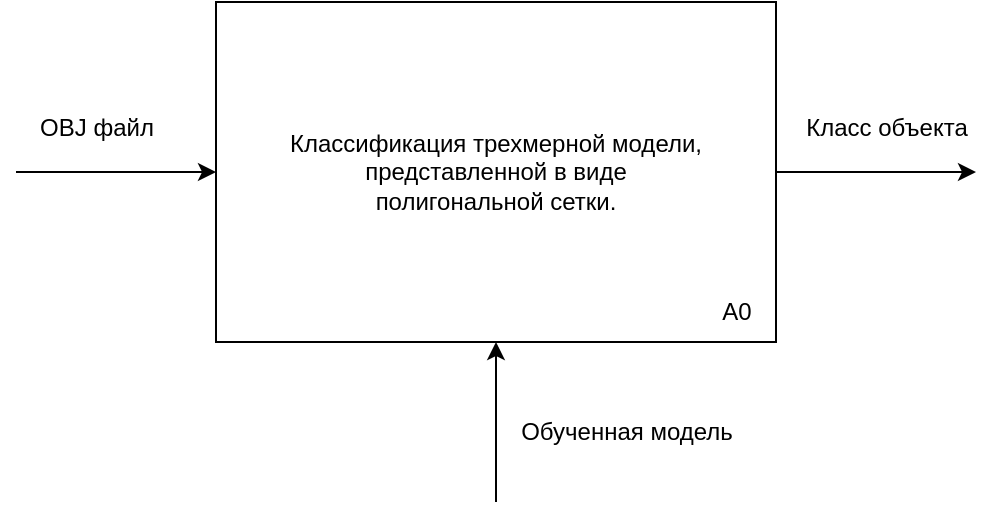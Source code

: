 <mxfile version="21.7.5" type="device" pages="3">
  <diagram name="Страница — 1" id="Hals5FJ12j33vWoD_jap">
    <mxGraphModel dx="1050" dy="647" grid="1" gridSize="10" guides="1" tooltips="1" connect="1" arrows="1" fold="1" page="1" pageScale="1" pageWidth="827" pageHeight="1169" math="0" shadow="0">
      <root>
        <mxCell id="0" />
        <mxCell id="1" parent="0" />
        <mxCell id="7jRv53hYDg9fECHBOoR7-1" style="edgeStyle=orthogonalEdgeStyle;rounded=0;orthogonalLoop=1;jettySize=auto;html=1;exitX=0.5;exitY=1;exitDx=0;exitDy=0;startArrow=classic;startFill=1;endArrow=none;endFill=0;" parent="1" source="7jRv53hYDg9fECHBOoR7-4" edge="1">
          <mxGeometry relative="1" as="geometry">
            <mxPoint x="370" y="430" as="targetPoint" />
          </mxGeometry>
        </mxCell>
        <mxCell id="7jRv53hYDg9fECHBOoR7-2" style="edgeStyle=orthogonalEdgeStyle;rounded=0;orthogonalLoop=1;jettySize=auto;html=1;exitX=0;exitY=0.5;exitDx=0;exitDy=0;endArrow=none;endFill=0;startArrow=classic;startFill=1;" parent="1" source="7jRv53hYDg9fECHBOoR7-4" edge="1">
          <mxGeometry relative="1" as="geometry">
            <mxPoint x="130" y="265" as="targetPoint" />
          </mxGeometry>
        </mxCell>
        <mxCell id="7jRv53hYDg9fECHBOoR7-3" style="edgeStyle=orthogonalEdgeStyle;rounded=0;orthogonalLoop=1;jettySize=auto;html=1;exitX=1;exitY=0.5;exitDx=0;exitDy=0;" parent="1" source="7jRv53hYDg9fECHBOoR7-4" edge="1">
          <mxGeometry relative="1" as="geometry">
            <mxPoint x="610" y="265" as="targetPoint" />
          </mxGeometry>
        </mxCell>
        <mxCell id="7jRv53hYDg9fECHBOoR7-4" value="Классификация трехмерной модели,&lt;br&gt;представленной в виде &lt;br&gt;полигональной сетки." style="rounded=0;whiteSpace=wrap;html=1;" parent="1" vertex="1">
          <mxGeometry x="230" y="180" width="280" height="170" as="geometry" />
        </mxCell>
        <mxCell id="7jRv53hYDg9fECHBOoR7-5" value="A0" style="text;html=1;align=center;verticalAlign=middle;resizable=0;points=[];autosize=1;strokeColor=none;fillColor=none;" parent="1" vertex="1">
          <mxGeometry x="470" y="320" width="40" height="30" as="geometry" />
        </mxCell>
        <mxCell id="7jRv53hYDg9fECHBOoR7-6" value="OBJ файл" style="text;html=1;align=center;verticalAlign=middle;resizable=0;points=[];autosize=1;strokeColor=none;fillColor=none;" parent="1" vertex="1">
          <mxGeometry x="130" y="228" width="80" height="30" as="geometry" />
        </mxCell>
        <mxCell id="7jRv53hYDg9fECHBOoR7-7" value="Обученная модель" style="text;html=1;align=center;verticalAlign=middle;resizable=0;points=[];autosize=1;strokeColor=none;fillColor=none;" parent="1" vertex="1">
          <mxGeometry x="370" y="380" width="130" height="30" as="geometry" />
        </mxCell>
        <mxCell id="7jRv53hYDg9fECHBOoR7-8" value="Класс объекта" style="text;html=1;align=center;verticalAlign=middle;resizable=0;points=[];autosize=1;strokeColor=none;fillColor=none;" parent="1" vertex="1">
          <mxGeometry x="510" y="228" width="110" height="30" as="geometry" />
        </mxCell>
      </root>
    </mxGraphModel>
  </diagram>
  <diagram id="gYqiilhVe3QIKQbodOkE" name="Страница — 2">
    <mxGraphModel dx="1050" dy="647" grid="1" gridSize="10" guides="1" tooltips="1" connect="1" arrows="1" fold="1" page="1" pageScale="1" pageWidth="827" pageHeight="1169" math="0" shadow="0">
      <root>
        <mxCell id="0" />
        <mxCell id="1" parent="0" />
        <mxCell id="eY4xDgk-kSZBbNlR1EK9-2" style="edgeStyle=orthogonalEdgeStyle;rounded=0;orthogonalLoop=1;jettySize=auto;html=1;exitX=0.5;exitY=1;exitDx=0;exitDy=0;" edge="1" parent="1" target="eY4xDgk-kSZBbNlR1EK9-3">
          <mxGeometry relative="1" as="geometry">
            <mxPoint x="150" y="290" as="targetPoint" />
            <mxPoint x="150" y="200" as="sourcePoint" />
          </mxGeometry>
        </mxCell>
        <mxCell id="eY4xDgk-kSZBbNlR1EK9-5" style="edgeStyle=orthogonalEdgeStyle;rounded=0;orthogonalLoop=1;jettySize=auto;html=1;exitX=0.5;exitY=1;exitDx=0;exitDy=0;entryX=0.5;entryY=0;entryDx=0;entryDy=0;" edge="1" parent="1" source="eY4xDgk-kSZBbNlR1EK9-3" target="eY4xDgk-kSZBbNlR1EK9-4">
          <mxGeometry relative="1" as="geometry" />
        </mxCell>
        <mxCell id="eY4xDgk-kSZBbNlR1EK9-3" value="Инициализация сокета" style="rounded=0;whiteSpace=wrap;html=1;" vertex="1" parent="1">
          <mxGeometry x="80" y="250" width="140" height="60" as="geometry" />
        </mxCell>
        <mxCell id="eY4xDgk-kSZBbNlR1EK9-7" style="edgeStyle=orthogonalEdgeStyle;rounded=0;orthogonalLoop=1;jettySize=auto;html=1;exitX=0.5;exitY=1;exitDx=0;exitDy=0;entryX=0.5;entryY=0;entryDx=0;entryDy=0;" edge="1" parent="1" source="eY4xDgk-kSZBbNlR1EK9-4" target="eY4xDgk-kSZBbNlR1EK9-6">
          <mxGeometry relative="1" as="geometry" />
        </mxCell>
        <mxCell id="eY4xDgk-kSZBbNlR1EK9-4" value="Создание дочерних процессов" style="rounded=0;whiteSpace=wrap;html=1;" vertex="1" parent="1">
          <mxGeometry x="80" y="350" width="140" height="60" as="geometry" />
        </mxCell>
        <mxCell id="eY4xDgk-kSZBbNlR1EK9-6" value="А" style="ellipse;whiteSpace=wrap;html=1;aspect=fixed;" vertex="1" parent="1">
          <mxGeometry x="120" y="450" width="60" height="60" as="geometry" />
        </mxCell>
        <mxCell id="eY4xDgk-kSZBbNlR1EK9-10" value="Начало работы" style="ellipse;whiteSpace=wrap;html=1;" vertex="1" parent="1">
          <mxGeometry x="82.5" y="150" width="135" height="50" as="geometry" />
        </mxCell>
        <mxCell id="eY4xDgk-kSZBbNlR1EK9-19" style="edgeStyle=orthogonalEdgeStyle;rounded=0;orthogonalLoop=1;jettySize=auto;html=1;exitX=0.5;exitY=1;exitDx=0;exitDy=0;" edge="1" parent="1" source="eY4xDgk-kSZBbNlR1EK9-11" target="eY4xDgk-kSZBbNlR1EK9-12">
          <mxGeometry relative="1" as="geometry" />
        </mxCell>
        <mxCell id="eY4xDgk-kSZBbNlR1EK9-11" value="А" style="ellipse;whiteSpace=wrap;html=1;aspect=fixed;" vertex="1" parent="1">
          <mxGeometry x="350" y="30" width="60" height="60" as="geometry" />
        </mxCell>
        <mxCell id="eY4xDgk-kSZBbNlR1EK9-20" style="edgeStyle=orthogonalEdgeStyle;rounded=0;orthogonalLoop=1;jettySize=auto;html=1;exitX=0.5;exitY=1;exitDx=0;exitDy=0;" edge="1" parent="1" source="eY4xDgk-kSZBbNlR1EK9-12" target="eY4xDgk-kSZBbNlR1EK9-13">
          <mxGeometry relative="1" as="geometry" />
        </mxCell>
        <mxCell id="eY4xDgk-kSZBbNlR1EK9-12" value="Бесконечный мониторинг состояния дочерних процессов" style="shape=loopLimit;whiteSpace=wrap;html=1;" vertex="1" parent="1">
          <mxGeometry x="310" y="110" width="140" height="60" as="geometry" />
        </mxCell>
        <mxCell id="eY4xDgk-kSZBbNlR1EK9-21" style="edgeStyle=orthogonalEdgeStyle;rounded=0;orthogonalLoop=1;jettySize=auto;html=1;exitX=0.5;exitY=1;exitDx=0;exitDy=0;entryX=0.5;entryY=0;entryDx=0;entryDy=0;" edge="1" parent="1" source="eY4xDgk-kSZBbNlR1EK9-13" target="eY4xDgk-kSZBbNlR1EK9-14">
          <mxGeometry relative="1" as="geometry" />
        </mxCell>
        <mxCell id="eY4xDgk-kSZBbNlR1EK9-29" style="edgeStyle=orthogonalEdgeStyle;rounded=0;orthogonalLoop=1;jettySize=auto;html=1;exitX=1;exitY=0.5;exitDx=0;exitDy=0;" edge="1" parent="1" source="eY4xDgk-kSZBbNlR1EK9-13">
          <mxGeometry relative="1" as="geometry">
            <mxPoint x="380" y="610" as="targetPoint" />
            <Array as="points">
              <mxPoint x="480" y="238" />
              <mxPoint x="480" y="610" />
            </Array>
          </mxGeometry>
        </mxCell>
        <mxCell id="eY4xDgk-kSZBbNlR1EK9-13" value="Получен сигнал завершения?" style="rhombus;whiteSpace=wrap;html=1;" vertex="1" parent="1">
          <mxGeometry x="300" y="208" width="160" height="60" as="geometry" />
        </mxCell>
        <mxCell id="eY4xDgk-kSZBbNlR1EK9-22" style="edgeStyle=orthogonalEdgeStyle;rounded=0;orthogonalLoop=1;jettySize=auto;html=1;exitX=0.5;exitY=1;exitDx=0;exitDy=0;entryX=0.5;entryY=0;entryDx=0;entryDy=0;" edge="1" parent="1" source="eY4xDgk-kSZBbNlR1EK9-14" target="eY4xDgk-kSZBbNlR1EK9-17">
          <mxGeometry relative="1" as="geometry" />
        </mxCell>
        <mxCell id="eY4xDgk-kSZBbNlR1EK9-14" value="Получение информации о завершенных дочерних процессах" style="rounded=0;whiteSpace=wrap;html=1;" vertex="1" parent="1">
          <mxGeometry x="308.75" y="290" width="142.5" height="60" as="geometry" />
        </mxCell>
        <mxCell id="eY4xDgk-kSZBbNlR1EK9-26" style="edgeStyle=orthogonalEdgeStyle;rounded=0;orthogonalLoop=1;jettySize=auto;html=1;exitX=0.5;exitY=1;exitDx=0;exitDy=0;entryX=0.5;entryY=1;entryDx=0;entryDy=0;" edge="1" parent="1" source="eY4xDgk-kSZBbNlR1EK9-15" target="eY4xDgk-kSZBbNlR1EK9-24">
          <mxGeometry relative="1" as="geometry" />
        </mxCell>
        <mxCell id="eY4xDgk-kSZBbNlR1EK9-15" value="Создание нового дочернего процесса" style="rounded=0;whiteSpace=wrap;html=1;" vertex="1" parent="1">
          <mxGeometry x="312.5" y="450" width="135" height="60" as="geometry" />
        </mxCell>
        <mxCell id="eY4xDgk-kSZBbNlR1EK9-23" style="edgeStyle=orthogonalEdgeStyle;rounded=0;orthogonalLoop=1;jettySize=auto;html=1;exitX=0.5;exitY=1;exitDx=0;exitDy=0;entryX=0.5;entryY=0;entryDx=0;entryDy=0;" edge="1" parent="1" source="eY4xDgk-kSZBbNlR1EK9-17" target="eY4xDgk-kSZBbNlR1EK9-15">
          <mxGeometry relative="1" as="geometry" />
        </mxCell>
        <mxCell id="eY4xDgk-kSZBbNlR1EK9-38" style="edgeStyle=orthogonalEdgeStyle;rounded=0;orthogonalLoop=1;jettySize=auto;html=1;exitX=0;exitY=0.5;exitDx=0;exitDy=0;" edge="1" parent="1" source="eY4xDgk-kSZBbNlR1EK9-17">
          <mxGeometry relative="1" as="geometry">
            <mxPoint x="380" y="190" as="targetPoint" />
            <Array as="points">
              <mxPoint x="280" y="400" />
              <mxPoint x="280" y="190" />
            </Array>
          </mxGeometry>
        </mxCell>
        <mxCell id="eY4xDgk-kSZBbNlR1EK9-17" value="Есть &lt;br&gt;завершенные &lt;br&gt;процессы?" style="rhombus;whiteSpace=wrap;html=1;" vertex="1" parent="1">
          <mxGeometry x="300" y="370" width="160" height="60" as="geometry" />
        </mxCell>
        <mxCell id="eY4xDgk-kSZBbNlR1EK9-28" style="edgeStyle=orthogonalEdgeStyle;rounded=0;orthogonalLoop=1;jettySize=auto;html=1;exitX=0.5;exitY=0;exitDx=0;exitDy=0;entryX=0.5;entryY=0;entryDx=0;entryDy=0;" edge="1" parent="1" source="eY4xDgk-kSZBbNlR1EK9-24" target="eY4xDgk-kSZBbNlR1EK9-27">
          <mxGeometry relative="1" as="geometry" />
        </mxCell>
        <mxCell id="eY4xDgk-kSZBbNlR1EK9-24" value="Бесконечный мониторинг состояния дочерних процессов" style="shape=loopLimit;whiteSpace=wrap;html=1;direction=west;" vertex="1" parent="1">
          <mxGeometry x="310" y="540" width="140" height="60" as="geometry" />
        </mxCell>
        <mxCell id="eY4xDgk-kSZBbNlR1EK9-27" value="B" style="ellipse;whiteSpace=wrap;html=1;aspect=fixed;" vertex="1" parent="1">
          <mxGeometry x="350" y="630" width="60" height="60" as="geometry" />
        </mxCell>
        <mxCell id="eY4xDgk-kSZBbNlR1EK9-30" value="Да" style="text;html=1;align=center;verticalAlign=middle;resizable=0;points=[];autosize=1;strokeColor=none;fillColor=none;" vertex="1" parent="1">
          <mxGeometry x="450" y="208" width="40" height="30" as="geometry" />
        </mxCell>
        <mxCell id="eY4xDgk-kSZBbNlR1EK9-31" value="Нет" style="text;html=1;align=center;verticalAlign=middle;resizable=0;points=[];autosize=1;strokeColor=none;fillColor=none;" vertex="1" parent="1">
          <mxGeometry x="300" y="365" width="40" height="30" as="geometry" />
        </mxCell>
        <mxCell id="eY4xDgk-kSZBbNlR1EK9-40" style="edgeStyle=orthogonalEdgeStyle;rounded=0;orthogonalLoop=1;jettySize=auto;html=1;exitX=0.5;exitY=1;exitDx=0;exitDy=0;" edge="1" parent="1" target="eY4xDgk-kSZBbNlR1EK9-42">
          <mxGeometry relative="1" as="geometry">
            <mxPoint x="610" y="290" as="targetPoint" />
            <mxPoint x="610" y="200" as="sourcePoint" />
          </mxGeometry>
        </mxCell>
        <mxCell id="eY4xDgk-kSZBbNlR1EK9-41" style="edgeStyle=orthogonalEdgeStyle;rounded=0;orthogonalLoop=1;jettySize=auto;html=1;exitX=0.5;exitY=1;exitDx=0;exitDy=0;entryX=0.5;entryY=0;entryDx=0;entryDy=0;" edge="1" parent="1" source="eY4xDgk-kSZBbNlR1EK9-42" target="eY4xDgk-kSZBbNlR1EK9-44">
          <mxGeometry relative="1" as="geometry" />
        </mxCell>
        <mxCell id="eY4xDgk-kSZBbNlR1EK9-42" value="Закрытие сокета" style="rounded=0;whiteSpace=wrap;html=1;" vertex="1" parent="1">
          <mxGeometry x="540" y="250" width="140" height="60" as="geometry" />
        </mxCell>
        <mxCell id="eY4xDgk-kSZBbNlR1EK9-43" style="edgeStyle=orthogonalEdgeStyle;rounded=0;orthogonalLoop=1;jettySize=auto;html=1;exitX=0.5;exitY=1;exitDx=0;exitDy=0;entryX=0.5;entryY=0;entryDx=0;entryDy=0;" edge="1" parent="1" source="eY4xDgk-kSZBbNlR1EK9-44">
          <mxGeometry relative="1" as="geometry">
            <mxPoint x="610" y="450" as="targetPoint" />
          </mxGeometry>
        </mxCell>
        <mxCell id="eY4xDgk-kSZBbNlR1EK9-44" value="Завершение дочерних процессов" style="rounded=0;whiteSpace=wrap;html=1;" vertex="1" parent="1">
          <mxGeometry x="540" y="350" width="140" height="60" as="geometry" />
        </mxCell>
        <mxCell id="eY4xDgk-kSZBbNlR1EK9-47" value="B" style="ellipse;whiteSpace=wrap;html=1;aspect=fixed;" vertex="1" parent="1">
          <mxGeometry x="580" y="140" width="60" height="60" as="geometry" />
        </mxCell>
        <mxCell id="eY4xDgk-kSZBbNlR1EK9-48" value="Начало работы" style="ellipse;whiteSpace=wrap;html=1;" vertex="1" parent="1">
          <mxGeometry x="542.5" y="450" width="135" height="50" as="geometry" />
        </mxCell>
      </root>
    </mxGraphModel>
  </diagram>
  <diagram id="wfqY4YBefnka_7v6G4iN" name="Страница — 3">
    <mxGraphModel dx="1500" dy="924" grid="1" gridSize="10" guides="1" tooltips="1" connect="1" arrows="1" fold="1" page="1" pageScale="1" pageWidth="827" pageHeight="1169" math="0" shadow="0">
      <root>
        <mxCell id="0" />
        <mxCell id="1" parent="0" />
        <mxCell id="Hk1JjjN2_72zb0tJA_IS-1" style="edgeStyle=orthogonalEdgeStyle;rounded=0;orthogonalLoop=1;jettySize=auto;html=1;exitX=0.5;exitY=1;exitDx=0;exitDy=0;" edge="1" parent="1" target="Hk1JjjN2_72zb0tJA_IS-3">
          <mxGeometry relative="1" as="geometry">
            <mxPoint x="90" y="360" as="targetPoint" />
            <mxPoint x="90" y="270" as="sourcePoint" />
          </mxGeometry>
        </mxCell>
        <mxCell id="Hk1JjjN2_72zb0tJA_IS-2" style="edgeStyle=orthogonalEdgeStyle;rounded=0;orthogonalLoop=1;jettySize=auto;html=1;exitX=0.5;exitY=1;exitDx=0;exitDy=0;entryX=0.5;entryY=0;entryDx=0;entryDy=0;" edge="1" parent="1" source="Hk1JjjN2_72zb0tJA_IS-3" target="Hk1JjjN2_72zb0tJA_IS-5">
          <mxGeometry relative="1" as="geometry" />
        </mxCell>
        <mxCell id="Hk1JjjN2_72zb0tJA_IS-3" value="Инициализация дескриптора&amp;nbsp;&lt;br&gt;epoll" style="rounded=0;whiteSpace=wrap;html=1;" vertex="1" parent="1">
          <mxGeometry x="20" y="320" width="140" height="60" as="geometry" />
        </mxCell>
        <mxCell id="Hk1JjjN2_72zb0tJA_IS-4" style="edgeStyle=orthogonalEdgeStyle;rounded=0;orthogonalLoop=1;jettySize=auto;html=1;exitX=0.5;exitY=1;exitDx=0;exitDy=0;entryX=0.5;entryY=0;entryDx=0;entryDy=0;" edge="1" parent="1" source="Hk1JjjN2_72zb0tJA_IS-5" target="Hk1JjjN2_72zb0tJA_IS-6">
          <mxGeometry relative="1" as="geometry" />
        </mxCell>
        <mxCell id="Hk1JjjN2_72zb0tJA_IS-5" value="Регистрация серверного сокета в epoll" style="rounded=0;whiteSpace=wrap;html=1;" vertex="1" parent="1">
          <mxGeometry x="20" y="420" width="140" height="60" as="geometry" />
        </mxCell>
        <mxCell id="Hk1JjjN2_72zb0tJA_IS-6" value="А" style="ellipse;whiteSpace=wrap;html=1;aspect=fixed;" vertex="1" parent="1">
          <mxGeometry x="60" y="520" width="60" height="60" as="geometry" />
        </mxCell>
        <mxCell id="Hk1JjjN2_72zb0tJA_IS-7" value="Начало работы" style="ellipse;whiteSpace=wrap;html=1;" vertex="1" parent="1">
          <mxGeometry x="22.5" y="220" width="135" height="50" as="geometry" />
        </mxCell>
        <mxCell id="Hk1JjjN2_72zb0tJA_IS-8" style="edgeStyle=orthogonalEdgeStyle;rounded=0;orthogonalLoop=1;jettySize=auto;html=1;exitX=0.5;exitY=1;exitDx=0;exitDy=0;" edge="1" parent="1" source="Hk1JjjN2_72zb0tJA_IS-9" target="Hk1JjjN2_72zb0tJA_IS-11">
          <mxGeometry relative="1" as="geometry" />
        </mxCell>
        <mxCell id="Hk1JjjN2_72zb0tJA_IS-9" value="А" style="ellipse;whiteSpace=wrap;html=1;aspect=fixed;" vertex="1" parent="1">
          <mxGeometry x="350" y="30" width="60" height="60" as="geometry" />
        </mxCell>
        <mxCell id="Hk1JjjN2_72zb0tJA_IS-10" style="edgeStyle=orthogonalEdgeStyle;rounded=0;orthogonalLoop=1;jettySize=auto;html=1;exitX=0.5;exitY=1;exitDx=0;exitDy=0;" edge="1" parent="1" source="Hk1JjjN2_72zb0tJA_IS-11">
          <mxGeometry relative="1" as="geometry">
            <mxPoint x="380" y="208" as="targetPoint" />
          </mxGeometry>
        </mxCell>
        <mxCell id="Hk1JjjN2_72zb0tJA_IS-11" value="Бесконечное &lt;br&gt;ожидание событий epoll_wait()" style="shape=loopLimit;whiteSpace=wrap;html=1;" vertex="1" parent="1">
          <mxGeometry x="310" y="110" width="140" height="60" as="geometry" />
        </mxCell>
        <mxCell id="Hk1JjjN2_72zb0tJA_IS-22" style="edgeStyle=orthogonalEdgeStyle;rounded=0;orthogonalLoop=1;jettySize=auto;html=1;exitX=0.5;exitY=0;exitDx=0;exitDy=0;entryX=0.5;entryY=0;entryDx=0;entryDy=0;" edge="1" parent="1" source="Hk1JjjN2_72zb0tJA_IS-23" target="Hk1JjjN2_72zb0tJA_IS-24">
          <mxGeometry relative="1" as="geometry" />
        </mxCell>
        <mxCell id="Hk1JjjN2_72zb0tJA_IS-23" value="Бесконечное&lt;br style=&quot;border-color: var(--border-color);&quot;&gt;ожидание событий epoll_wait()" style="shape=loopLimit;whiteSpace=wrap;html=1;direction=west;" vertex="1" parent="1">
          <mxGeometry x="310" y="630" width="140" height="60" as="geometry" />
        </mxCell>
        <mxCell id="Hk1JjjN2_72zb0tJA_IS-24" value="B" style="ellipse;whiteSpace=wrap;html=1;aspect=fixed;" vertex="1" parent="1">
          <mxGeometry x="350" y="730" width="60" height="60" as="geometry" />
        </mxCell>
        <mxCell id="Hk1JjjN2_72zb0tJA_IS-27" style="edgeStyle=orthogonalEdgeStyle;rounded=0;orthogonalLoop=1;jettySize=auto;html=1;exitX=0.5;exitY=1;exitDx=0;exitDy=0;" edge="1" parent="1" target="Hk1JjjN2_72zb0tJA_IS-29">
          <mxGeometry relative="1" as="geometry">
            <mxPoint x="700" y="410" as="targetPoint" />
            <mxPoint x="700" y="320" as="sourcePoint" />
          </mxGeometry>
        </mxCell>
        <mxCell id="Hk1JjjN2_72zb0tJA_IS-29" value="Закрытие дескриптора epoll" style="rounded=0;whiteSpace=wrap;html=1;" vertex="1" parent="1">
          <mxGeometry x="630" y="370" width="140" height="60" as="geometry" />
        </mxCell>
        <mxCell id="Hk1JjjN2_72zb0tJA_IS-30" style="edgeStyle=orthogonalEdgeStyle;rounded=0;orthogonalLoop=1;jettySize=auto;html=1;exitX=0.5;exitY=1;exitDx=0;exitDy=0;entryX=0.5;entryY=0;entryDx=0;entryDy=0;" edge="1" parent="1">
          <mxGeometry relative="1" as="geometry">
            <mxPoint x="700" y="470" as="targetPoint" />
            <mxPoint x="700" y="430" as="sourcePoint" />
          </mxGeometry>
        </mxCell>
        <mxCell id="Hk1JjjN2_72zb0tJA_IS-32" value="B" style="ellipse;whiteSpace=wrap;html=1;aspect=fixed;" vertex="1" parent="1">
          <mxGeometry x="670" y="260" width="60" height="60" as="geometry" />
        </mxCell>
        <mxCell id="Hk1JjjN2_72zb0tJA_IS-33" value="Начало работы" style="ellipse;whiteSpace=wrap;html=1;" vertex="1" parent="1">
          <mxGeometry x="632.5" y="470" width="135" height="50" as="geometry" />
        </mxCell>
        <mxCell id="Hk1JjjN2_72zb0tJA_IS-37" style="edgeStyle=orthogonalEdgeStyle;rounded=0;orthogonalLoop=1;jettySize=auto;html=1;exitX=0;exitY=0.5;exitDx=0;exitDy=0;entryX=0.5;entryY=0;entryDx=0;entryDy=0;" edge="1" parent="1" source="Hk1JjjN2_72zb0tJA_IS-34" target="Hk1JjjN2_72zb0tJA_IS-36">
          <mxGeometry relative="1" as="geometry" />
        </mxCell>
        <mxCell id="Hk1JjjN2_72zb0tJA_IS-42" style="edgeStyle=orthogonalEdgeStyle;rounded=0;orthogonalLoop=1;jettySize=auto;html=1;exitX=1;exitY=0.5;exitDx=0;exitDy=0;entryX=0.5;entryY=0;entryDx=0;entryDy=0;" edge="1" parent="1" source="Hk1JjjN2_72zb0tJA_IS-34" target="Hk1JjjN2_72zb0tJA_IS-40">
          <mxGeometry relative="1" as="geometry" />
        </mxCell>
        <mxCell id="Hk1JjjN2_72zb0tJA_IS-34" value="Событие - новое подключение?" style="rhombus;whiteSpace=wrap;html=1;" vertex="1" parent="1">
          <mxGeometry x="300" y="300" width="160" height="60" as="geometry" />
        </mxCell>
        <mxCell id="Hk1JjjN2_72zb0tJA_IS-51" style="edgeStyle=orthogonalEdgeStyle;rounded=0;orthogonalLoop=1;jettySize=auto;html=1;exitX=0.5;exitY=1;exitDx=0;exitDy=0;entryX=0.5;entryY=0;entryDx=0;entryDy=0;" edge="1" parent="1" source="Hk1JjjN2_72zb0tJA_IS-35" target="Hk1JjjN2_72zb0tJA_IS-34">
          <mxGeometry relative="1" as="geometry" />
        </mxCell>
        <mxCell id="Hk1JjjN2_72zb0tJA_IS-35" value="Обработка события" style="rounded=0;whiteSpace=wrap;html=1;" vertex="1" parent="1">
          <mxGeometry x="310" y="210" width="140" height="60" as="geometry" />
        </mxCell>
        <mxCell id="Hk1JjjN2_72zb0tJA_IS-46" style="edgeStyle=orthogonalEdgeStyle;rounded=0;orthogonalLoop=1;jettySize=auto;html=1;exitX=0.5;exitY=1;exitDx=0;exitDy=0;entryX=0.5;entryY=0;entryDx=0;entryDy=0;" edge="1" parent="1" source="Hk1JjjN2_72zb0tJA_IS-36" target="Hk1JjjN2_72zb0tJA_IS-38">
          <mxGeometry relative="1" as="geometry" />
        </mxCell>
        <mxCell id="Hk1JjjN2_72zb0tJA_IS-36" value="Обработка данных от клиента" style="rounded=0;whiteSpace=wrap;html=1;" vertex="1" parent="1">
          <mxGeometry x="200" y="400" width="135" height="60" as="geometry" />
        </mxCell>
        <mxCell id="Hk1JjjN2_72zb0tJA_IS-49" style="edgeStyle=orthogonalEdgeStyle;rounded=0;orthogonalLoop=1;jettySize=auto;html=1;exitX=0.5;exitY=1;exitDx=0;exitDy=0;entryX=0.5;entryY=1;entryDx=0;entryDy=0;" edge="1" parent="1" source="Hk1JjjN2_72zb0tJA_IS-38" target="Hk1JjjN2_72zb0tJA_IS-23">
          <mxGeometry relative="1" as="geometry">
            <Array as="points">
              <mxPoint x="268" y="600" />
              <mxPoint x="380" y="600" />
            </Array>
          </mxGeometry>
        </mxCell>
        <mxCell id="Hk1JjjN2_72zb0tJA_IS-38" value="Отправка ответа клиенту" style="rounded=0;whiteSpace=wrap;html=1;" vertex="1" parent="1">
          <mxGeometry x="200" y="490" width="135" height="60" as="geometry" />
        </mxCell>
        <mxCell id="Hk1JjjN2_72zb0tJA_IS-47" style="edgeStyle=orthogonalEdgeStyle;rounded=0;orthogonalLoop=1;jettySize=auto;html=1;exitX=0.5;exitY=1;exitDx=0;exitDy=0;entryX=0.5;entryY=0;entryDx=0;entryDy=0;" edge="1" parent="1" source="Hk1JjjN2_72zb0tJA_IS-40" target="Hk1JjjN2_72zb0tJA_IS-43">
          <mxGeometry relative="1" as="geometry" />
        </mxCell>
        <mxCell id="Hk1JjjN2_72zb0tJA_IS-40" value="Установление соединения&lt;br&gt;accept()" style="rounded=0;whiteSpace=wrap;html=1;" vertex="1" parent="1">
          <mxGeometry x="414" y="370" width="135" height="60" as="geometry" />
        </mxCell>
        <mxCell id="Hk1JjjN2_72zb0tJA_IS-50" style="edgeStyle=orthogonalEdgeStyle;rounded=0;orthogonalLoop=1;jettySize=auto;html=1;exitX=0.5;exitY=1;exitDx=0;exitDy=0;entryX=0.5;entryY=1;entryDx=0;entryDy=0;" edge="1" parent="1" source="Hk1JjjN2_72zb0tJA_IS-41" target="Hk1JjjN2_72zb0tJA_IS-23">
          <mxGeometry relative="1" as="geometry">
            <Array as="points">
              <mxPoint x="482" y="600" />
              <mxPoint x="380" y="600" />
            </Array>
          </mxGeometry>
        </mxCell>
        <mxCell id="Hk1JjjN2_72zb0tJA_IS-41" value="Регистрация клиентского сокета в epoll" style="rounded=0;whiteSpace=wrap;html=1;" vertex="1" parent="1">
          <mxGeometry x="414" y="530" width="135" height="60" as="geometry" />
        </mxCell>
        <mxCell id="Hk1JjjN2_72zb0tJA_IS-44" style="edgeStyle=orthogonalEdgeStyle;rounded=0;orthogonalLoop=1;jettySize=auto;html=1;exitX=1;exitY=0.5;exitDx=0;exitDy=0;" edge="1" parent="1" source="Hk1JjjN2_72zb0tJA_IS-43">
          <mxGeometry relative="1" as="geometry">
            <mxPoint x="380" y="710" as="targetPoint" />
            <Array as="points">
              <mxPoint x="582" y="480" />
              <mxPoint x="582" y="710" />
            </Array>
          </mxGeometry>
        </mxCell>
        <mxCell id="Hk1JjjN2_72zb0tJA_IS-48" style="edgeStyle=orthogonalEdgeStyle;rounded=0;orthogonalLoop=1;jettySize=auto;html=1;exitX=0.5;exitY=1;exitDx=0;exitDy=0;entryX=0.5;entryY=0;entryDx=0;entryDy=0;" edge="1" parent="1" source="Hk1JjjN2_72zb0tJA_IS-43" target="Hk1JjjN2_72zb0tJA_IS-41">
          <mxGeometry relative="1" as="geometry" />
        </mxCell>
        <mxCell id="Hk1JjjN2_72zb0tJA_IS-43" value="Ошибка соединения" style="rhombus;whiteSpace=wrap;html=1;" vertex="1" parent="1">
          <mxGeometry x="401.5" y="450" width="160" height="60" as="geometry" />
        </mxCell>
        <mxCell id="Hk1JjjN2_72zb0tJA_IS-45" value="Да" style="text;html=1;align=center;verticalAlign=middle;resizable=0;points=[];autosize=1;strokeColor=none;fillColor=none;" vertex="1" parent="1">
          <mxGeometry x="570" y="450" width="40" height="30" as="geometry" />
        </mxCell>
      </root>
    </mxGraphModel>
  </diagram>
</mxfile>
